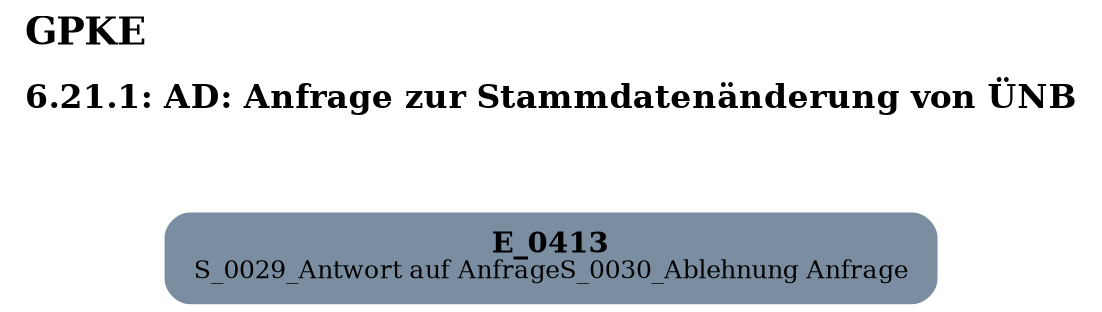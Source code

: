 digraph D {
    labelloc="t";
    label=<<B><FONT POINT-SIZE="18">GPKE</FONT></B><BR align="left"/><BR/><B><FONT POINT-SIZE="16">6.21.1: AD: Anfrage zur Stammdatenänderung von ÜNB</FONT></B><BR align="left"/><BR/><BR/><BR/>>;
    ratio="compress";
    concentrate=true;
    pack=true;
    rankdir=TB;
    packmode="array";
    size="20,20";
    "Empty" [margin="0.2,0.12", shape=box, style="filled,rounded", penwidth=0.0, fillcolor="#7a8da1", label=<<B>E_0413</B><BR align="center"/><FONT point-size="12">S_0029_Antwort auf Anfrage
S_0030_Ablehnung Anfrage</FONT><BR align="center"/>>];


    bgcolor="transparent";
}